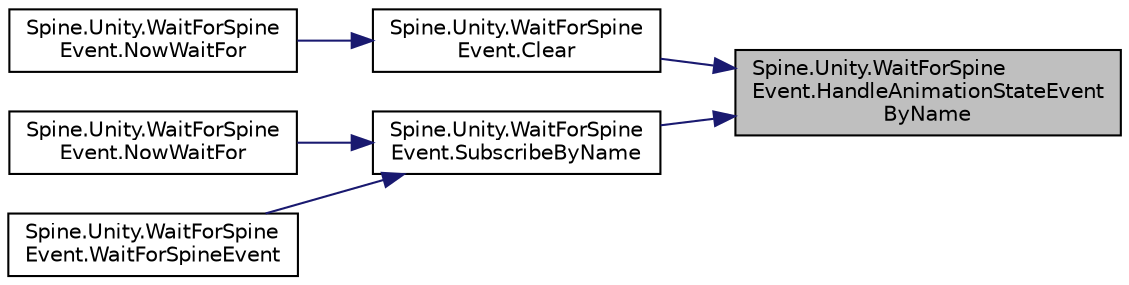 digraph "Spine.Unity.WaitForSpineEvent.HandleAnimationStateEventByName"
{
 // LATEX_PDF_SIZE
  edge [fontname="Helvetica",fontsize="10",labelfontname="Helvetica",labelfontsize="10"];
  node [fontname="Helvetica",fontsize="10",shape=record];
  rankdir="RL";
  Node1 [label="Spine.Unity.WaitForSpine\lEvent.HandleAnimationStateEvent\lByName",height=0.2,width=0.4,color="black", fillcolor="grey75", style="filled", fontcolor="black",tooltip=" "];
  Node1 -> Node2 [dir="back",color="midnightblue",fontsize="10",style="solid"];
  Node2 [label="Spine.Unity.WaitForSpine\lEvent.Clear",height=0.2,width=0.4,color="black", fillcolor="white", style="filled",URL="$class_spine_1_1_unity_1_1_wait_for_spine_event.html#ab1098f872adc8abf3b67afa514510922",tooltip=" "];
  Node2 -> Node3 [dir="back",color="midnightblue",fontsize="10",style="solid"];
  Node3 [label="Spine.Unity.WaitForSpine\lEvent.NowWaitFor",height=0.2,width=0.4,color="black", fillcolor="white", style="filled",URL="$class_spine_1_1_unity_1_1_wait_for_spine_event.html#afa3326671f6cfa814d91170f47b852a5",tooltip=" "];
  Node1 -> Node4 [dir="back",color="midnightblue",fontsize="10",style="solid"];
  Node4 [label="Spine.Unity.WaitForSpine\lEvent.SubscribeByName",height=0.2,width=0.4,color="black", fillcolor="white", style="filled",URL="$class_spine_1_1_unity_1_1_wait_for_spine_event.html#ae0b62358c80c7f2ba6b732efdf8cdf1c",tooltip=" "];
  Node4 -> Node5 [dir="back",color="midnightblue",fontsize="10",style="solid"];
  Node5 [label="Spine.Unity.WaitForSpine\lEvent.NowWaitFor",height=0.2,width=0.4,color="black", fillcolor="white", style="filled",URL="$class_spine_1_1_unity_1_1_wait_for_spine_event.html#a47e63787850bc39a884cacebe5dc8e98",tooltip=" "];
  Node4 -> Node6 [dir="back",color="midnightblue",fontsize="10",style="solid"];
  Node6 [label="Spine.Unity.WaitForSpine\lEvent.WaitForSpineEvent",height=0.2,width=0.4,color="black", fillcolor="white", style="filled",URL="$class_spine_1_1_unity_1_1_wait_for_spine_event.html#aacf2df3a3093501e045e30c3b9c743c3",tooltip=" "];
}
